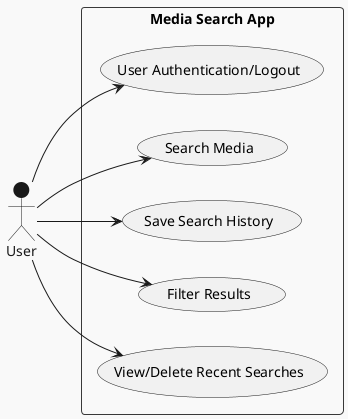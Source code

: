 @startuml
!theme mars
left to right direction
actor User as U
rectangle "Media Search App" {
  U --> (User Authentication/Logout)
  U --> (Search Media)
  U --> (Save Search History)
  U --> (Filter Results)
  U --> (View/Delete Recent Searches)
}
@enduml